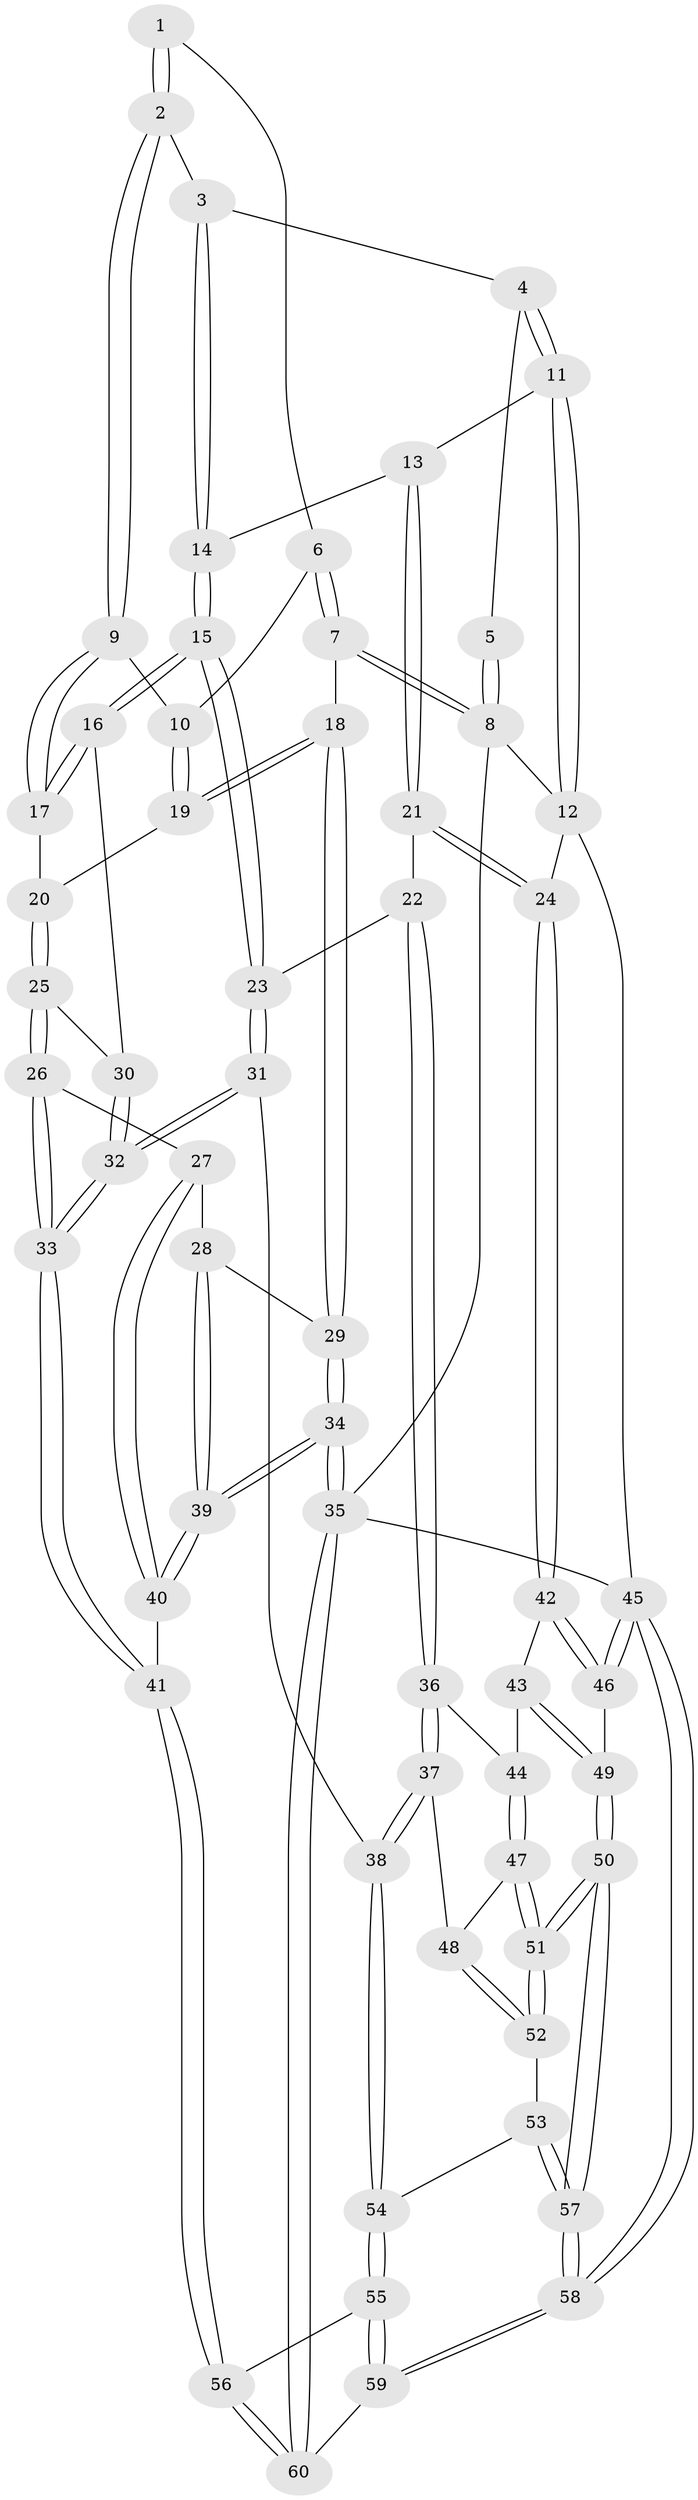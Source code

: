 // coarse degree distribution, {3: 0.15625, 5: 0.34375, 4: 0.4375, 6: 0.0625}
// Generated by graph-tools (version 1.1) at 2025/24/03/03/25 07:24:32]
// undirected, 60 vertices, 147 edges
graph export_dot {
graph [start="1"]
  node [color=gray90,style=filled];
  1 [pos="+0.30091175901309597+0.10574154280845535"];
  2 [pos="+0.5277673038326642+0.1335552997559887"];
  3 [pos="+0.6453534670214729+0.00982612442151649"];
  4 [pos="+0.6794760254803822+0"];
  5 [pos="+0.042543667422186966+0"];
  6 [pos="+0.23959670749243378+0.16333029458485787"];
  7 [pos="+0+0"];
  8 [pos="+0+0"];
  9 [pos="+0.49349709171687245+0.2307213169513689"];
  10 [pos="+0.21712210557427022+0.27630206509352245"];
  11 [pos="+1+0"];
  12 [pos="+1+0"];
  13 [pos="+0.7727418159093263+0.34146510030406096"];
  14 [pos="+0.7573625498831328+0.33632265287782065"];
  15 [pos="+0.5953178732632167+0.4916422115622634"];
  16 [pos="+0.5684246128714379+0.47503959261691775"];
  17 [pos="+0.4927643874734277+0.33498642254843414"];
  18 [pos="+0+0.30567059904429117"];
  19 [pos="+0.16119415457519184+0.34154812815750313"];
  20 [pos="+0.24912598328754013+0.4372603268023539"];
  21 [pos="+1+0.4695063314940762"];
  22 [pos="+0.7758870844940788+0.5750601232293182"];
  23 [pos="+0.6018457243264616+0.5025259661820441"];
  24 [pos="+1+0.4662074200951096"];
  25 [pos="+0.26295187069669584+0.5146791761674082"];
  26 [pos="+0.2543472027192276+0.5369703686890971"];
  27 [pos="+0.1293214552775435+0.6150004026951015"];
  28 [pos="+0.11849687937867665+0.6132682311494281"];
  29 [pos="+0+0.36240676769898617"];
  30 [pos="+0.43064433315971157+0.5410205320065413"];
  31 [pos="+0.5505489403435028+0.7428015806818679"];
  32 [pos="+0.39699769796506457+0.7491030343595796"];
  33 [pos="+0.35068681791102824+0.768038735983792"];
  34 [pos="+0+0.9418091883229274"];
  35 [pos="+0+1"];
  36 [pos="+0.7664141534466203+0.6981308039347021"];
  37 [pos="+0.579734621807603+0.7462090481140469"];
  38 [pos="+0.55095093254257+0.7431850321291303"];
  39 [pos="+0+0.9333935859963747"];
  40 [pos="+0.19183723369077227+0.7902913728088626"];
  41 [pos="+0.3098940485547696+0.8193590023711599"];
  42 [pos="+1+0.6456753201189628"];
  43 [pos="+0.9105140803961176+0.7523044407959432"];
  44 [pos="+0.7865662025679687+0.7329148702311516"];
  45 [pos="+1+1"];
  46 [pos="+1+0.7463414747093208"];
  47 [pos="+0.773832002781475+0.7823579224937104"];
  48 [pos="+0.6861315352667552+0.812447225785852"];
  49 [pos="+0.8537194756978518+0.9110297808611658"];
  50 [pos="+0.8243648776953966+0.9477705620340681"];
  51 [pos="+0.8031095069102612+0.9048049944793584"];
  52 [pos="+0.6909684999626129+0.843043982938418"];
  53 [pos="+0.664015046650541+0.883620065231101"];
  54 [pos="+0.5679770039530008+0.8614250434331984"];
  55 [pos="+0.5548752272109685+0.9104496991618793"];
  56 [pos="+0.33010984063641546+0.971437950745972"];
  57 [pos="+0.8086850084593242+1"];
  58 [pos="+0.8163560953918356+1"];
  59 [pos="+0.7407205707182627+1"];
  60 [pos="+0.2699150654598794+1"];
  1 -- 2;
  1 -- 2;
  1 -- 6;
  2 -- 3;
  2 -- 9;
  2 -- 9;
  3 -- 4;
  3 -- 14;
  3 -- 14;
  4 -- 5;
  4 -- 11;
  4 -- 11;
  5 -- 8;
  5 -- 8;
  6 -- 7;
  6 -- 7;
  6 -- 10;
  7 -- 8;
  7 -- 8;
  7 -- 18;
  8 -- 12;
  8 -- 35;
  9 -- 10;
  9 -- 17;
  9 -- 17;
  10 -- 19;
  10 -- 19;
  11 -- 12;
  11 -- 12;
  11 -- 13;
  12 -- 24;
  12 -- 45;
  13 -- 14;
  13 -- 21;
  13 -- 21;
  14 -- 15;
  14 -- 15;
  15 -- 16;
  15 -- 16;
  15 -- 23;
  15 -- 23;
  16 -- 17;
  16 -- 17;
  16 -- 30;
  17 -- 20;
  18 -- 19;
  18 -- 19;
  18 -- 29;
  18 -- 29;
  19 -- 20;
  20 -- 25;
  20 -- 25;
  21 -- 22;
  21 -- 24;
  21 -- 24;
  22 -- 23;
  22 -- 36;
  22 -- 36;
  23 -- 31;
  23 -- 31;
  24 -- 42;
  24 -- 42;
  25 -- 26;
  25 -- 26;
  25 -- 30;
  26 -- 27;
  26 -- 33;
  26 -- 33;
  27 -- 28;
  27 -- 40;
  27 -- 40;
  28 -- 29;
  28 -- 39;
  28 -- 39;
  29 -- 34;
  29 -- 34;
  30 -- 32;
  30 -- 32;
  31 -- 32;
  31 -- 32;
  31 -- 38;
  32 -- 33;
  32 -- 33;
  33 -- 41;
  33 -- 41;
  34 -- 35;
  34 -- 35;
  34 -- 39;
  34 -- 39;
  35 -- 60;
  35 -- 60;
  35 -- 45;
  36 -- 37;
  36 -- 37;
  36 -- 44;
  37 -- 38;
  37 -- 38;
  37 -- 48;
  38 -- 54;
  38 -- 54;
  39 -- 40;
  39 -- 40;
  40 -- 41;
  41 -- 56;
  41 -- 56;
  42 -- 43;
  42 -- 46;
  42 -- 46;
  43 -- 44;
  43 -- 49;
  43 -- 49;
  44 -- 47;
  44 -- 47;
  45 -- 46;
  45 -- 46;
  45 -- 58;
  45 -- 58;
  46 -- 49;
  47 -- 48;
  47 -- 51;
  47 -- 51;
  48 -- 52;
  48 -- 52;
  49 -- 50;
  49 -- 50;
  50 -- 51;
  50 -- 51;
  50 -- 57;
  50 -- 57;
  51 -- 52;
  51 -- 52;
  52 -- 53;
  53 -- 54;
  53 -- 57;
  53 -- 57;
  54 -- 55;
  54 -- 55;
  55 -- 56;
  55 -- 59;
  55 -- 59;
  56 -- 60;
  56 -- 60;
  57 -- 58;
  57 -- 58;
  58 -- 59;
  58 -- 59;
  59 -- 60;
}
